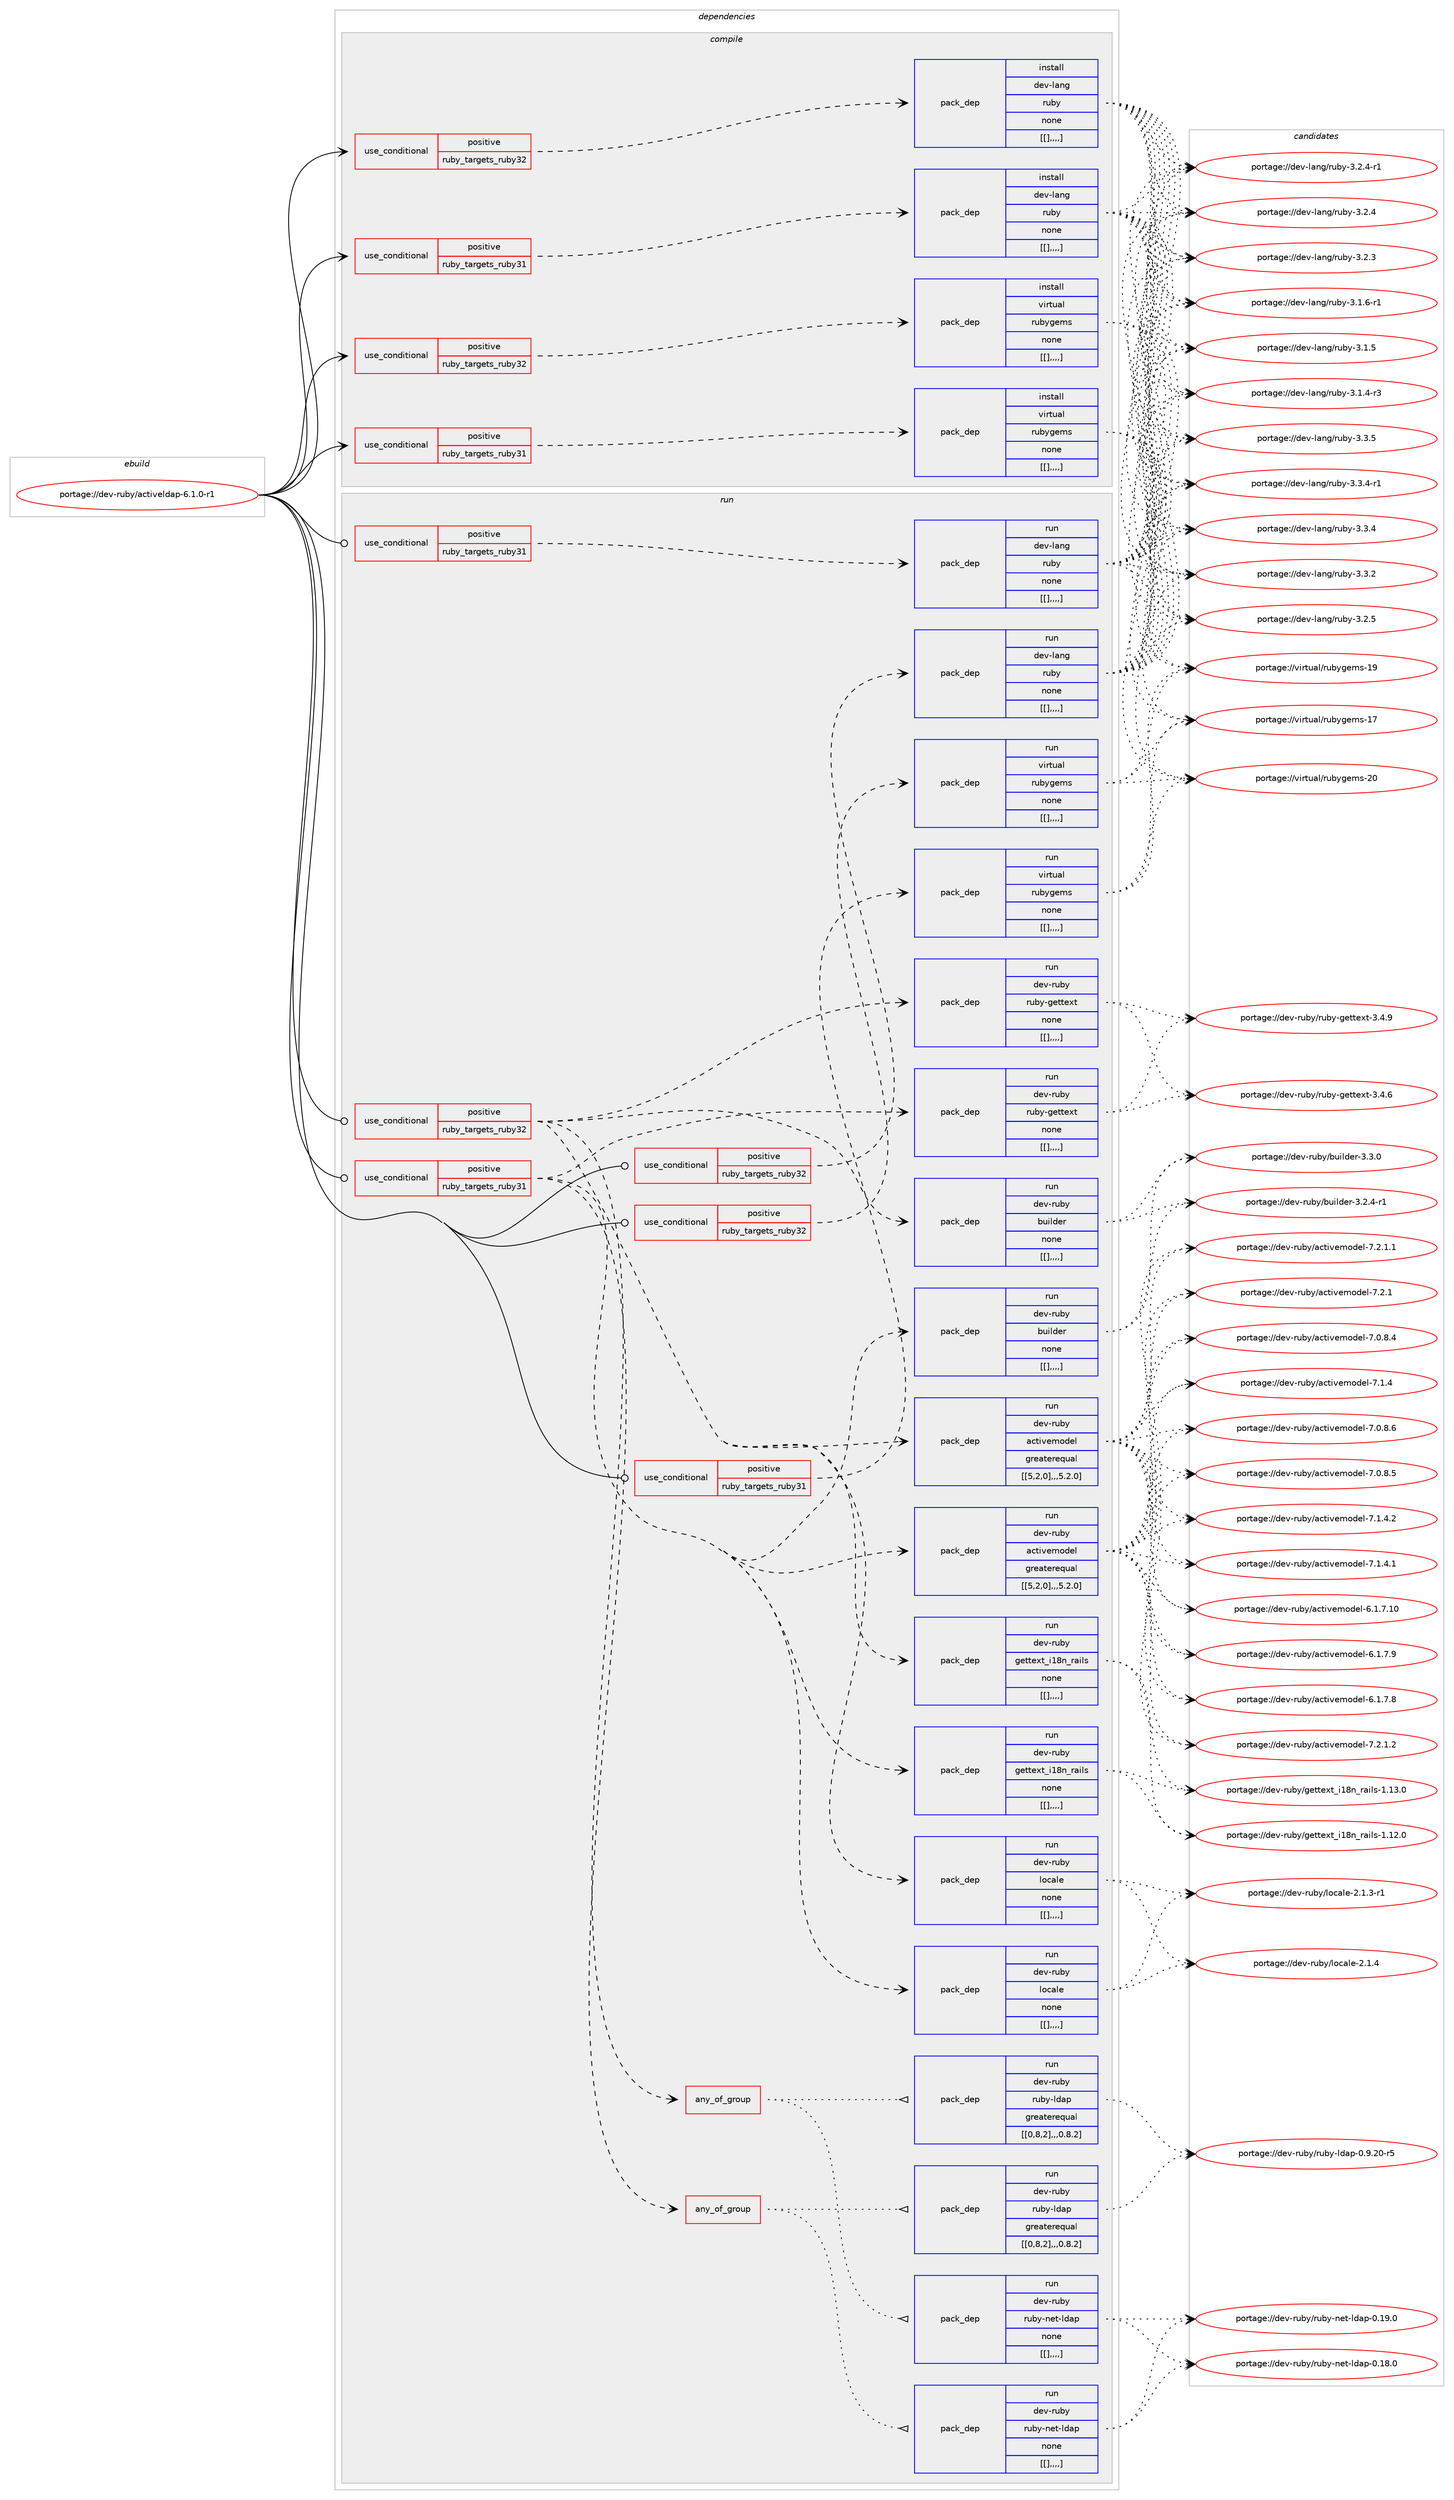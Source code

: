 digraph prolog {

# *************
# Graph options
# *************

newrank=true;
concentrate=true;
compound=true;
graph [rankdir=LR,fontname=Helvetica,fontsize=10,ranksep=1.5];#, ranksep=2.5, nodesep=0.2];
edge  [arrowhead=vee];
node  [fontname=Helvetica,fontsize=10];

# **********
# The ebuild
# **********

subgraph cluster_leftcol {
color=gray;
label=<<i>ebuild</i>>;
id [label="portage://dev-ruby/activeldap-6.1.0-r1", color=red, width=4, href="../dev-ruby/activeldap-6.1.0-r1.svg"];
}

# ****************
# The dependencies
# ****************

subgraph cluster_midcol {
color=gray;
label=<<i>dependencies</i>>;
subgraph cluster_compile {
fillcolor="#eeeeee";
style=filled;
label=<<i>compile</i>>;
subgraph cond47150 {
dependency183791 [label=<<TABLE BORDER="0" CELLBORDER="1" CELLSPACING="0" CELLPADDING="4"><TR><TD ROWSPAN="3" CELLPADDING="10">use_conditional</TD></TR><TR><TD>positive</TD></TR><TR><TD>ruby_targets_ruby31</TD></TR></TABLE>>, shape=none, color=red];
subgraph pack135284 {
dependency183803 [label=<<TABLE BORDER="0" CELLBORDER="1" CELLSPACING="0" CELLPADDING="4" WIDTH="220"><TR><TD ROWSPAN="6" CELLPADDING="30">pack_dep</TD></TR><TR><TD WIDTH="110">install</TD></TR><TR><TD>dev-lang</TD></TR><TR><TD>ruby</TD></TR><TR><TD>none</TD></TR><TR><TD>[[],,,,]</TD></TR></TABLE>>, shape=none, color=blue];
}
dependency183791:e -> dependency183803:w [weight=20,style="dashed",arrowhead="vee"];
}
id:e -> dependency183791:w [weight=20,style="solid",arrowhead="vee"];
subgraph cond47159 {
dependency183809 [label=<<TABLE BORDER="0" CELLBORDER="1" CELLSPACING="0" CELLPADDING="4"><TR><TD ROWSPAN="3" CELLPADDING="10">use_conditional</TD></TR><TR><TD>positive</TD></TR><TR><TD>ruby_targets_ruby31</TD></TR></TABLE>>, shape=none, color=red];
subgraph pack135295 {
dependency183811 [label=<<TABLE BORDER="0" CELLBORDER="1" CELLSPACING="0" CELLPADDING="4" WIDTH="220"><TR><TD ROWSPAN="6" CELLPADDING="30">pack_dep</TD></TR><TR><TD WIDTH="110">install</TD></TR><TR><TD>virtual</TD></TR><TR><TD>rubygems</TD></TR><TR><TD>none</TD></TR><TR><TD>[[],,,,]</TD></TR></TABLE>>, shape=none, color=blue];
}
dependency183809:e -> dependency183811:w [weight=20,style="dashed",arrowhead="vee"];
}
id:e -> dependency183809:w [weight=20,style="solid",arrowhead="vee"];
subgraph cond47161 {
dependency183829 [label=<<TABLE BORDER="0" CELLBORDER="1" CELLSPACING="0" CELLPADDING="4"><TR><TD ROWSPAN="3" CELLPADDING="10">use_conditional</TD></TR><TR><TD>positive</TD></TR><TR><TD>ruby_targets_ruby32</TD></TR></TABLE>>, shape=none, color=red];
subgraph pack135321 {
dependency183904 [label=<<TABLE BORDER="0" CELLBORDER="1" CELLSPACING="0" CELLPADDING="4" WIDTH="220"><TR><TD ROWSPAN="6" CELLPADDING="30">pack_dep</TD></TR><TR><TD WIDTH="110">install</TD></TR><TR><TD>dev-lang</TD></TR><TR><TD>ruby</TD></TR><TR><TD>none</TD></TR><TR><TD>[[],,,,]</TD></TR></TABLE>>, shape=none, color=blue];
}
dependency183829:e -> dependency183904:w [weight=20,style="dashed",arrowhead="vee"];
}
id:e -> dependency183829:w [weight=20,style="solid",arrowhead="vee"];
subgraph cond47189 {
dependency183910 [label=<<TABLE BORDER="0" CELLBORDER="1" CELLSPACING="0" CELLPADDING="4"><TR><TD ROWSPAN="3" CELLPADDING="10">use_conditional</TD></TR><TR><TD>positive</TD></TR><TR><TD>ruby_targets_ruby32</TD></TR></TABLE>>, shape=none, color=red];
subgraph pack135382 {
dependency183967 [label=<<TABLE BORDER="0" CELLBORDER="1" CELLSPACING="0" CELLPADDING="4" WIDTH="220"><TR><TD ROWSPAN="6" CELLPADDING="30">pack_dep</TD></TR><TR><TD WIDTH="110">install</TD></TR><TR><TD>virtual</TD></TR><TR><TD>rubygems</TD></TR><TR><TD>none</TD></TR><TR><TD>[[],,,,]</TD></TR></TABLE>>, shape=none, color=blue];
}
dependency183910:e -> dependency183967:w [weight=20,style="dashed",arrowhead="vee"];
}
id:e -> dependency183910:w [weight=20,style="solid",arrowhead="vee"];
}
subgraph cluster_compileandrun {
fillcolor="#eeeeee";
style=filled;
label=<<i>compile and run</i>>;
}
subgraph cluster_run {
fillcolor="#eeeeee";
style=filled;
label=<<i>run</i>>;
subgraph cond47219 {
dependency184023 [label=<<TABLE BORDER="0" CELLBORDER="1" CELLSPACING="0" CELLPADDING="4"><TR><TD ROWSPAN="3" CELLPADDING="10">use_conditional</TD></TR><TR><TD>positive</TD></TR><TR><TD>ruby_targets_ruby31</TD></TR></TABLE>>, shape=none, color=red];
subgraph pack135471 {
dependency184107 [label=<<TABLE BORDER="0" CELLBORDER="1" CELLSPACING="0" CELLPADDING="4" WIDTH="220"><TR><TD ROWSPAN="6" CELLPADDING="30">pack_dep</TD></TR><TR><TD WIDTH="110">run</TD></TR><TR><TD>dev-lang</TD></TR><TR><TD>ruby</TD></TR><TR><TD>none</TD></TR><TR><TD>[[],,,,]</TD></TR></TABLE>>, shape=none, color=blue];
}
dependency184023:e -> dependency184107:w [weight=20,style="dashed",arrowhead="vee"];
}
id:e -> dependency184023:w [weight=20,style="solid",arrowhead="odot"];
subgraph cond47267 {
dependency184123 [label=<<TABLE BORDER="0" CELLBORDER="1" CELLSPACING="0" CELLPADDING="4"><TR><TD ROWSPAN="3" CELLPADDING="10">use_conditional</TD></TR><TR><TD>positive</TD></TR><TR><TD>ruby_targets_ruby31</TD></TR></TABLE>>, shape=none, color=red];
subgraph pack135533 {
dependency184199 [label=<<TABLE BORDER="0" CELLBORDER="1" CELLSPACING="0" CELLPADDING="4" WIDTH="220"><TR><TD ROWSPAN="6" CELLPADDING="30">pack_dep</TD></TR><TR><TD WIDTH="110">run</TD></TR><TR><TD>dev-ruby</TD></TR><TR><TD>activemodel</TD></TR><TR><TD>greaterequal</TD></TR><TR><TD>[[5,2,0],,,5.2.0]</TD></TR></TABLE>>, shape=none, color=blue];
}
dependency184123:e -> dependency184199:w [weight=20,style="dashed",arrowhead="vee"];
subgraph pack135590 {
dependency184282 [label=<<TABLE BORDER="0" CELLBORDER="1" CELLSPACING="0" CELLPADDING="4" WIDTH="220"><TR><TD ROWSPAN="6" CELLPADDING="30">pack_dep</TD></TR><TR><TD WIDTH="110">run</TD></TR><TR><TD>dev-ruby</TD></TR><TR><TD>builder</TD></TR><TR><TD>none</TD></TR><TR><TD>[[],,,,]</TD></TR></TABLE>>, shape=none, color=blue];
}
dependency184123:e -> dependency184282:w [weight=20,style="dashed",arrowhead="vee"];
subgraph pack135601 {
dependency184297 [label=<<TABLE BORDER="0" CELLBORDER="1" CELLSPACING="0" CELLPADDING="4" WIDTH="220"><TR><TD ROWSPAN="6" CELLPADDING="30">pack_dep</TD></TR><TR><TD WIDTH="110">run</TD></TR><TR><TD>dev-ruby</TD></TR><TR><TD>locale</TD></TR><TR><TD>none</TD></TR><TR><TD>[[],,,,]</TD></TR></TABLE>>, shape=none, color=blue];
}
dependency184123:e -> dependency184297:w [weight=20,style="dashed",arrowhead="vee"];
subgraph pack135627 {
dependency184343 [label=<<TABLE BORDER="0" CELLBORDER="1" CELLSPACING="0" CELLPADDING="4" WIDTH="220"><TR><TD ROWSPAN="6" CELLPADDING="30">pack_dep</TD></TR><TR><TD WIDTH="110">run</TD></TR><TR><TD>dev-ruby</TD></TR><TR><TD>ruby-gettext</TD></TR><TR><TD>none</TD></TR><TR><TD>[[],,,,]</TD></TR></TABLE>>, shape=none, color=blue];
}
dependency184123:e -> dependency184343:w [weight=20,style="dashed",arrowhead="vee"];
subgraph pack135628 {
dependency184345 [label=<<TABLE BORDER="0" CELLBORDER="1" CELLSPACING="0" CELLPADDING="4" WIDTH="220"><TR><TD ROWSPAN="6" CELLPADDING="30">pack_dep</TD></TR><TR><TD WIDTH="110">run</TD></TR><TR><TD>dev-ruby</TD></TR><TR><TD>gettext_i18n_rails</TD></TR><TR><TD>none</TD></TR><TR><TD>[[],,,,]</TD></TR></TABLE>>, shape=none, color=blue];
}
dependency184123:e -> dependency184345:w [weight=20,style="dashed",arrowhead="vee"];
subgraph any1215 {
dependency184374 [label=<<TABLE BORDER="0" CELLBORDER="1" CELLSPACING="0" CELLPADDING="4"><TR><TD CELLPADDING="10">any_of_group</TD></TR></TABLE>>, shape=none, color=red];subgraph pack135648 {
dependency184382 [label=<<TABLE BORDER="0" CELLBORDER="1" CELLSPACING="0" CELLPADDING="4" WIDTH="220"><TR><TD ROWSPAN="6" CELLPADDING="30">pack_dep</TD></TR><TR><TD WIDTH="110">run</TD></TR><TR><TD>dev-ruby</TD></TR><TR><TD>ruby-net-ldap</TD></TR><TR><TD>none</TD></TR><TR><TD>[[],,,,]</TD></TR></TABLE>>, shape=none, color=blue];
}
dependency184374:e -> dependency184382:w [weight=20,style="dotted",arrowhead="oinv"];
subgraph pack135650 {
dependency184401 [label=<<TABLE BORDER="0" CELLBORDER="1" CELLSPACING="0" CELLPADDING="4" WIDTH="220"><TR><TD ROWSPAN="6" CELLPADDING="30">pack_dep</TD></TR><TR><TD WIDTH="110">run</TD></TR><TR><TD>dev-ruby</TD></TR><TR><TD>ruby-ldap</TD></TR><TR><TD>greaterequal</TD></TR><TR><TD>[[0,8,2],,,0.8.2]</TD></TR></TABLE>>, shape=none, color=blue];
}
dependency184374:e -> dependency184401:w [weight=20,style="dotted",arrowhead="oinv"];
}
dependency184123:e -> dependency184374:w [weight=20,style="dashed",arrowhead="vee"];
}
id:e -> dependency184123:w [weight=20,style="solid",arrowhead="odot"];
subgraph cond47384 {
dependency184443 [label=<<TABLE BORDER="0" CELLBORDER="1" CELLSPACING="0" CELLPADDING="4"><TR><TD ROWSPAN="3" CELLPADDING="10">use_conditional</TD></TR><TR><TD>positive</TD></TR><TR><TD>ruby_targets_ruby31</TD></TR></TABLE>>, shape=none, color=red];
subgraph pack135692 {
dependency184456 [label=<<TABLE BORDER="0" CELLBORDER="1" CELLSPACING="0" CELLPADDING="4" WIDTH="220"><TR><TD ROWSPAN="6" CELLPADDING="30">pack_dep</TD></TR><TR><TD WIDTH="110">run</TD></TR><TR><TD>virtual</TD></TR><TR><TD>rubygems</TD></TR><TR><TD>none</TD></TR><TR><TD>[[],,,,]</TD></TR></TABLE>>, shape=none, color=blue];
}
dependency184443:e -> dependency184456:w [weight=20,style="dashed",arrowhead="vee"];
}
id:e -> dependency184443:w [weight=20,style="solid",arrowhead="odot"];
subgraph cond47411 {
dependency184475 [label=<<TABLE BORDER="0" CELLBORDER="1" CELLSPACING="0" CELLPADDING="4"><TR><TD ROWSPAN="3" CELLPADDING="10">use_conditional</TD></TR><TR><TD>positive</TD></TR><TR><TD>ruby_targets_ruby32</TD></TR></TABLE>>, shape=none, color=red];
subgraph pack135702 {
dependency184491 [label=<<TABLE BORDER="0" CELLBORDER="1" CELLSPACING="0" CELLPADDING="4" WIDTH="220"><TR><TD ROWSPAN="6" CELLPADDING="30">pack_dep</TD></TR><TR><TD WIDTH="110">run</TD></TR><TR><TD>dev-lang</TD></TR><TR><TD>ruby</TD></TR><TR><TD>none</TD></TR><TR><TD>[[],,,,]</TD></TR></TABLE>>, shape=none, color=blue];
}
dependency184475:e -> dependency184491:w [weight=20,style="dashed",arrowhead="vee"];
}
id:e -> dependency184475:w [weight=20,style="solid",arrowhead="odot"];
subgraph cond47429 {
dependency184508 [label=<<TABLE BORDER="0" CELLBORDER="1" CELLSPACING="0" CELLPADDING="4"><TR><TD ROWSPAN="3" CELLPADDING="10">use_conditional</TD></TR><TR><TD>positive</TD></TR><TR><TD>ruby_targets_ruby32</TD></TR></TABLE>>, shape=none, color=red];
subgraph pack135730 {
dependency184538 [label=<<TABLE BORDER="0" CELLBORDER="1" CELLSPACING="0" CELLPADDING="4" WIDTH="220"><TR><TD ROWSPAN="6" CELLPADDING="30">pack_dep</TD></TR><TR><TD WIDTH="110">run</TD></TR><TR><TD>dev-ruby</TD></TR><TR><TD>activemodel</TD></TR><TR><TD>greaterequal</TD></TR><TR><TD>[[5,2,0],,,5.2.0]</TD></TR></TABLE>>, shape=none, color=blue];
}
dependency184508:e -> dependency184538:w [weight=20,style="dashed",arrowhead="vee"];
subgraph pack135758 {
dependency184580 [label=<<TABLE BORDER="0" CELLBORDER="1" CELLSPACING="0" CELLPADDING="4" WIDTH="220"><TR><TD ROWSPAN="6" CELLPADDING="30">pack_dep</TD></TR><TR><TD WIDTH="110">run</TD></TR><TR><TD>dev-ruby</TD></TR><TR><TD>builder</TD></TR><TR><TD>none</TD></TR><TR><TD>[[],,,,]</TD></TR></TABLE>>, shape=none, color=blue];
}
dependency184508:e -> dependency184580:w [weight=20,style="dashed",arrowhead="vee"];
subgraph pack135759 {
dependency184599 [label=<<TABLE BORDER="0" CELLBORDER="1" CELLSPACING="0" CELLPADDING="4" WIDTH="220"><TR><TD ROWSPAN="6" CELLPADDING="30">pack_dep</TD></TR><TR><TD WIDTH="110">run</TD></TR><TR><TD>dev-ruby</TD></TR><TR><TD>locale</TD></TR><TR><TD>none</TD></TR><TR><TD>[[],,,,]</TD></TR></TABLE>>, shape=none, color=blue];
}
dependency184508:e -> dependency184599:w [weight=20,style="dashed",arrowhead="vee"];
subgraph pack135772 {
dependency184611 [label=<<TABLE BORDER="0" CELLBORDER="1" CELLSPACING="0" CELLPADDING="4" WIDTH="220"><TR><TD ROWSPAN="6" CELLPADDING="30">pack_dep</TD></TR><TR><TD WIDTH="110">run</TD></TR><TR><TD>dev-ruby</TD></TR><TR><TD>ruby-gettext</TD></TR><TR><TD>none</TD></TR><TR><TD>[[],,,,]</TD></TR></TABLE>>, shape=none, color=blue];
}
dependency184508:e -> dependency184611:w [weight=20,style="dashed",arrowhead="vee"];
subgraph pack135780 {
dependency184623 [label=<<TABLE BORDER="0" CELLBORDER="1" CELLSPACING="0" CELLPADDING="4" WIDTH="220"><TR><TD ROWSPAN="6" CELLPADDING="30">pack_dep</TD></TR><TR><TD WIDTH="110">run</TD></TR><TR><TD>dev-ruby</TD></TR><TR><TD>gettext_i18n_rails</TD></TR><TR><TD>none</TD></TR><TR><TD>[[],,,,]</TD></TR></TABLE>>, shape=none, color=blue];
}
dependency184508:e -> dependency184623:w [weight=20,style="dashed",arrowhead="vee"];
subgraph any1217 {
dependency184630 [label=<<TABLE BORDER="0" CELLBORDER="1" CELLSPACING="0" CELLPADDING="4"><TR><TD CELLPADDING="10">any_of_group</TD></TR></TABLE>>, shape=none, color=red];subgraph pack135792 {
dependency184675 [label=<<TABLE BORDER="0" CELLBORDER="1" CELLSPACING="0" CELLPADDING="4" WIDTH="220"><TR><TD ROWSPAN="6" CELLPADDING="30">pack_dep</TD></TR><TR><TD WIDTH="110">run</TD></TR><TR><TD>dev-ruby</TD></TR><TR><TD>ruby-net-ldap</TD></TR><TR><TD>none</TD></TR><TR><TD>[[],,,,]</TD></TR></TABLE>>, shape=none, color=blue];
}
dependency184630:e -> dependency184675:w [weight=20,style="dotted",arrowhead="oinv"];
subgraph pack135821 {
dependency184761 [label=<<TABLE BORDER="0" CELLBORDER="1" CELLSPACING="0" CELLPADDING="4" WIDTH="220"><TR><TD ROWSPAN="6" CELLPADDING="30">pack_dep</TD></TR><TR><TD WIDTH="110">run</TD></TR><TR><TD>dev-ruby</TD></TR><TR><TD>ruby-ldap</TD></TR><TR><TD>greaterequal</TD></TR><TR><TD>[[0,8,2],,,0.8.2]</TD></TR></TABLE>>, shape=none, color=blue];
}
dependency184630:e -> dependency184761:w [weight=20,style="dotted",arrowhead="oinv"];
}
dependency184508:e -> dependency184630:w [weight=20,style="dashed",arrowhead="vee"];
}
id:e -> dependency184508:w [weight=20,style="solid",arrowhead="odot"];
subgraph cond47570 {
dependency184820 [label=<<TABLE BORDER="0" CELLBORDER="1" CELLSPACING="0" CELLPADDING="4"><TR><TD ROWSPAN="3" CELLPADDING="10">use_conditional</TD></TR><TR><TD>positive</TD></TR><TR><TD>ruby_targets_ruby32</TD></TR></TABLE>>, shape=none, color=red];
subgraph pack135910 {
dependency184879 [label=<<TABLE BORDER="0" CELLBORDER="1" CELLSPACING="0" CELLPADDING="4" WIDTH="220"><TR><TD ROWSPAN="6" CELLPADDING="30">pack_dep</TD></TR><TR><TD WIDTH="110">run</TD></TR><TR><TD>virtual</TD></TR><TR><TD>rubygems</TD></TR><TR><TD>none</TD></TR><TR><TD>[[],,,,]</TD></TR></TABLE>>, shape=none, color=blue];
}
dependency184820:e -> dependency184879:w [weight=20,style="dashed",arrowhead="vee"];
}
id:e -> dependency184820:w [weight=20,style="solid",arrowhead="odot"];
}
}

# **************
# The candidates
# **************

subgraph cluster_choices {
rank=same;
color=gray;
label=<<i>candidates</i>>;

subgraph choice135312 {
color=black;
nodesep=1;
choice10010111845108971101034711411798121455146514653 [label="portage://dev-lang/ruby-3.3.5", color=red, width=4,href="../dev-lang/ruby-3.3.5.svg"];
choice100101118451089711010347114117981214551465146524511449 [label="portage://dev-lang/ruby-3.3.4-r1", color=red, width=4,href="../dev-lang/ruby-3.3.4-r1.svg"];
choice10010111845108971101034711411798121455146514652 [label="portage://dev-lang/ruby-3.3.4", color=red, width=4,href="../dev-lang/ruby-3.3.4.svg"];
choice10010111845108971101034711411798121455146514650 [label="portage://dev-lang/ruby-3.3.2", color=red, width=4,href="../dev-lang/ruby-3.3.2.svg"];
choice10010111845108971101034711411798121455146504653 [label="portage://dev-lang/ruby-3.2.5", color=red, width=4,href="../dev-lang/ruby-3.2.5.svg"];
choice100101118451089711010347114117981214551465046524511449 [label="portage://dev-lang/ruby-3.2.4-r1", color=red, width=4,href="../dev-lang/ruby-3.2.4-r1.svg"];
choice10010111845108971101034711411798121455146504652 [label="portage://dev-lang/ruby-3.2.4", color=red, width=4,href="../dev-lang/ruby-3.2.4.svg"];
choice10010111845108971101034711411798121455146504651 [label="portage://dev-lang/ruby-3.2.3", color=red, width=4,href="../dev-lang/ruby-3.2.3.svg"];
choice100101118451089711010347114117981214551464946544511449 [label="portage://dev-lang/ruby-3.1.6-r1", color=red, width=4,href="../dev-lang/ruby-3.1.6-r1.svg"];
choice10010111845108971101034711411798121455146494653 [label="portage://dev-lang/ruby-3.1.5", color=red, width=4,href="../dev-lang/ruby-3.1.5.svg"];
choice100101118451089711010347114117981214551464946524511451 [label="portage://dev-lang/ruby-3.1.4-r3", color=red, width=4,href="../dev-lang/ruby-3.1.4-r3.svg"];
dependency183803:e -> choice10010111845108971101034711411798121455146514653:w [style=dotted,weight="100"];
dependency183803:e -> choice100101118451089711010347114117981214551465146524511449:w [style=dotted,weight="100"];
dependency183803:e -> choice10010111845108971101034711411798121455146514652:w [style=dotted,weight="100"];
dependency183803:e -> choice10010111845108971101034711411798121455146514650:w [style=dotted,weight="100"];
dependency183803:e -> choice10010111845108971101034711411798121455146504653:w [style=dotted,weight="100"];
dependency183803:e -> choice100101118451089711010347114117981214551465046524511449:w [style=dotted,weight="100"];
dependency183803:e -> choice10010111845108971101034711411798121455146504652:w [style=dotted,weight="100"];
dependency183803:e -> choice10010111845108971101034711411798121455146504651:w [style=dotted,weight="100"];
dependency183803:e -> choice100101118451089711010347114117981214551464946544511449:w [style=dotted,weight="100"];
dependency183803:e -> choice10010111845108971101034711411798121455146494653:w [style=dotted,weight="100"];
dependency183803:e -> choice100101118451089711010347114117981214551464946524511451:w [style=dotted,weight="100"];
}
subgraph choice135323 {
color=black;
nodesep=1;
choice118105114116117971084711411798121103101109115455048 [label="portage://virtual/rubygems-20", color=red, width=4,href="../virtual/rubygems-20.svg"];
choice118105114116117971084711411798121103101109115454957 [label="portage://virtual/rubygems-19", color=red, width=4,href="../virtual/rubygems-19.svg"];
choice118105114116117971084711411798121103101109115454955 [label="portage://virtual/rubygems-17", color=red, width=4,href="../virtual/rubygems-17.svg"];
dependency183811:e -> choice118105114116117971084711411798121103101109115455048:w [style=dotted,weight="100"];
dependency183811:e -> choice118105114116117971084711411798121103101109115454957:w [style=dotted,weight="100"];
dependency183811:e -> choice118105114116117971084711411798121103101109115454955:w [style=dotted,weight="100"];
}
subgraph choice135329 {
color=black;
nodesep=1;
choice10010111845108971101034711411798121455146514653 [label="portage://dev-lang/ruby-3.3.5", color=red, width=4,href="../dev-lang/ruby-3.3.5.svg"];
choice100101118451089711010347114117981214551465146524511449 [label="portage://dev-lang/ruby-3.3.4-r1", color=red, width=4,href="../dev-lang/ruby-3.3.4-r1.svg"];
choice10010111845108971101034711411798121455146514652 [label="portage://dev-lang/ruby-3.3.4", color=red, width=4,href="../dev-lang/ruby-3.3.4.svg"];
choice10010111845108971101034711411798121455146514650 [label="portage://dev-lang/ruby-3.3.2", color=red, width=4,href="../dev-lang/ruby-3.3.2.svg"];
choice10010111845108971101034711411798121455146504653 [label="portage://dev-lang/ruby-3.2.5", color=red, width=4,href="../dev-lang/ruby-3.2.5.svg"];
choice100101118451089711010347114117981214551465046524511449 [label="portage://dev-lang/ruby-3.2.4-r1", color=red, width=4,href="../dev-lang/ruby-3.2.4-r1.svg"];
choice10010111845108971101034711411798121455146504652 [label="portage://dev-lang/ruby-3.2.4", color=red, width=4,href="../dev-lang/ruby-3.2.4.svg"];
choice10010111845108971101034711411798121455146504651 [label="portage://dev-lang/ruby-3.2.3", color=red, width=4,href="../dev-lang/ruby-3.2.3.svg"];
choice100101118451089711010347114117981214551464946544511449 [label="portage://dev-lang/ruby-3.1.6-r1", color=red, width=4,href="../dev-lang/ruby-3.1.6-r1.svg"];
choice10010111845108971101034711411798121455146494653 [label="portage://dev-lang/ruby-3.1.5", color=red, width=4,href="../dev-lang/ruby-3.1.5.svg"];
choice100101118451089711010347114117981214551464946524511451 [label="portage://dev-lang/ruby-3.1.4-r3", color=red, width=4,href="../dev-lang/ruby-3.1.4-r3.svg"];
dependency183904:e -> choice10010111845108971101034711411798121455146514653:w [style=dotted,weight="100"];
dependency183904:e -> choice100101118451089711010347114117981214551465146524511449:w [style=dotted,weight="100"];
dependency183904:e -> choice10010111845108971101034711411798121455146514652:w [style=dotted,weight="100"];
dependency183904:e -> choice10010111845108971101034711411798121455146514650:w [style=dotted,weight="100"];
dependency183904:e -> choice10010111845108971101034711411798121455146504653:w [style=dotted,weight="100"];
dependency183904:e -> choice100101118451089711010347114117981214551465046524511449:w [style=dotted,weight="100"];
dependency183904:e -> choice10010111845108971101034711411798121455146504652:w [style=dotted,weight="100"];
dependency183904:e -> choice10010111845108971101034711411798121455146504651:w [style=dotted,weight="100"];
dependency183904:e -> choice100101118451089711010347114117981214551464946544511449:w [style=dotted,weight="100"];
dependency183904:e -> choice10010111845108971101034711411798121455146494653:w [style=dotted,weight="100"];
dependency183904:e -> choice100101118451089711010347114117981214551464946524511451:w [style=dotted,weight="100"];
}
subgraph choice135371 {
color=black;
nodesep=1;
choice118105114116117971084711411798121103101109115455048 [label="portage://virtual/rubygems-20", color=red, width=4,href="../virtual/rubygems-20.svg"];
choice118105114116117971084711411798121103101109115454957 [label="portage://virtual/rubygems-19", color=red, width=4,href="../virtual/rubygems-19.svg"];
choice118105114116117971084711411798121103101109115454955 [label="portage://virtual/rubygems-17", color=red, width=4,href="../virtual/rubygems-17.svg"];
dependency183967:e -> choice118105114116117971084711411798121103101109115455048:w [style=dotted,weight="100"];
dependency183967:e -> choice118105114116117971084711411798121103101109115454957:w [style=dotted,weight="100"];
dependency183967:e -> choice118105114116117971084711411798121103101109115454955:w [style=dotted,weight="100"];
}
subgraph choice135386 {
color=black;
nodesep=1;
choice10010111845108971101034711411798121455146514653 [label="portage://dev-lang/ruby-3.3.5", color=red, width=4,href="../dev-lang/ruby-3.3.5.svg"];
choice100101118451089711010347114117981214551465146524511449 [label="portage://dev-lang/ruby-3.3.4-r1", color=red, width=4,href="../dev-lang/ruby-3.3.4-r1.svg"];
choice10010111845108971101034711411798121455146514652 [label="portage://dev-lang/ruby-3.3.4", color=red, width=4,href="../dev-lang/ruby-3.3.4.svg"];
choice10010111845108971101034711411798121455146514650 [label="portage://dev-lang/ruby-3.3.2", color=red, width=4,href="../dev-lang/ruby-3.3.2.svg"];
choice10010111845108971101034711411798121455146504653 [label="portage://dev-lang/ruby-3.2.5", color=red, width=4,href="../dev-lang/ruby-3.2.5.svg"];
choice100101118451089711010347114117981214551465046524511449 [label="portage://dev-lang/ruby-3.2.4-r1", color=red, width=4,href="../dev-lang/ruby-3.2.4-r1.svg"];
choice10010111845108971101034711411798121455146504652 [label="portage://dev-lang/ruby-3.2.4", color=red, width=4,href="../dev-lang/ruby-3.2.4.svg"];
choice10010111845108971101034711411798121455146504651 [label="portage://dev-lang/ruby-3.2.3", color=red, width=4,href="../dev-lang/ruby-3.2.3.svg"];
choice100101118451089711010347114117981214551464946544511449 [label="portage://dev-lang/ruby-3.1.6-r1", color=red, width=4,href="../dev-lang/ruby-3.1.6-r1.svg"];
choice10010111845108971101034711411798121455146494653 [label="portage://dev-lang/ruby-3.1.5", color=red, width=4,href="../dev-lang/ruby-3.1.5.svg"];
choice100101118451089711010347114117981214551464946524511451 [label="portage://dev-lang/ruby-3.1.4-r3", color=red, width=4,href="../dev-lang/ruby-3.1.4-r3.svg"];
dependency184107:e -> choice10010111845108971101034711411798121455146514653:w [style=dotted,weight="100"];
dependency184107:e -> choice100101118451089711010347114117981214551465146524511449:w [style=dotted,weight="100"];
dependency184107:e -> choice10010111845108971101034711411798121455146514652:w [style=dotted,weight="100"];
dependency184107:e -> choice10010111845108971101034711411798121455146514650:w [style=dotted,weight="100"];
dependency184107:e -> choice10010111845108971101034711411798121455146504653:w [style=dotted,weight="100"];
dependency184107:e -> choice100101118451089711010347114117981214551465046524511449:w [style=dotted,weight="100"];
dependency184107:e -> choice10010111845108971101034711411798121455146504652:w [style=dotted,weight="100"];
dependency184107:e -> choice10010111845108971101034711411798121455146504651:w [style=dotted,weight="100"];
dependency184107:e -> choice100101118451089711010347114117981214551464946544511449:w [style=dotted,weight="100"];
dependency184107:e -> choice10010111845108971101034711411798121455146494653:w [style=dotted,weight="100"];
dependency184107:e -> choice100101118451089711010347114117981214551464946524511451:w [style=dotted,weight="100"];
}
subgraph choice135393 {
color=black;
nodesep=1;
choice10010111845114117981214797991161051181011091111001011084555465046494650 [label="portage://dev-ruby/activemodel-7.2.1.2", color=red, width=4,href="../dev-ruby/activemodel-7.2.1.2.svg"];
choice10010111845114117981214797991161051181011091111001011084555465046494649 [label="portage://dev-ruby/activemodel-7.2.1.1", color=red, width=4,href="../dev-ruby/activemodel-7.2.1.1.svg"];
choice1001011184511411798121479799116105118101109111100101108455546504649 [label="portage://dev-ruby/activemodel-7.2.1", color=red, width=4,href="../dev-ruby/activemodel-7.2.1.svg"];
choice10010111845114117981214797991161051181011091111001011084555464946524650 [label="portage://dev-ruby/activemodel-7.1.4.2", color=red, width=4,href="../dev-ruby/activemodel-7.1.4.2.svg"];
choice10010111845114117981214797991161051181011091111001011084555464946524649 [label="portage://dev-ruby/activemodel-7.1.4.1", color=red, width=4,href="../dev-ruby/activemodel-7.1.4.1.svg"];
choice1001011184511411798121479799116105118101109111100101108455546494652 [label="portage://dev-ruby/activemodel-7.1.4", color=red, width=4,href="../dev-ruby/activemodel-7.1.4.svg"];
choice10010111845114117981214797991161051181011091111001011084555464846564654 [label="portage://dev-ruby/activemodel-7.0.8.6", color=red, width=4,href="../dev-ruby/activemodel-7.0.8.6.svg"];
choice10010111845114117981214797991161051181011091111001011084555464846564653 [label="portage://dev-ruby/activemodel-7.0.8.5", color=red, width=4,href="../dev-ruby/activemodel-7.0.8.5.svg"];
choice10010111845114117981214797991161051181011091111001011084555464846564652 [label="portage://dev-ruby/activemodel-7.0.8.4", color=red, width=4,href="../dev-ruby/activemodel-7.0.8.4.svg"];
choice1001011184511411798121479799116105118101109111100101108455446494655464948 [label="portage://dev-ruby/activemodel-6.1.7.10", color=red, width=4,href="../dev-ruby/activemodel-6.1.7.10.svg"];
choice10010111845114117981214797991161051181011091111001011084554464946554657 [label="portage://dev-ruby/activemodel-6.1.7.9", color=red, width=4,href="../dev-ruby/activemodel-6.1.7.9.svg"];
choice10010111845114117981214797991161051181011091111001011084554464946554656 [label="portage://dev-ruby/activemodel-6.1.7.8", color=red, width=4,href="../dev-ruby/activemodel-6.1.7.8.svg"];
dependency184199:e -> choice10010111845114117981214797991161051181011091111001011084555465046494650:w [style=dotted,weight="100"];
dependency184199:e -> choice10010111845114117981214797991161051181011091111001011084555465046494649:w [style=dotted,weight="100"];
dependency184199:e -> choice1001011184511411798121479799116105118101109111100101108455546504649:w [style=dotted,weight="100"];
dependency184199:e -> choice10010111845114117981214797991161051181011091111001011084555464946524650:w [style=dotted,weight="100"];
dependency184199:e -> choice10010111845114117981214797991161051181011091111001011084555464946524649:w [style=dotted,weight="100"];
dependency184199:e -> choice1001011184511411798121479799116105118101109111100101108455546494652:w [style=dotted,weight="100"];
dependency184199:e -> choice10010111845114117981214797991161051181011091111001011084555464846564654:w [style=dotted,weight="100"];
dependency184199:e -> choice10010111845114117981214797991161051181011091111001011084555464846564653:w [style=dotted,weight="100"];
dependency184199:e -> choice10010111845114117981214797991161051181011091111001011084555464846564652:w [style=dotted,weight="100"];
dependency184199:e -> choice1001011184511411798121479799116105118101109111100101108455446494655464948:w [style=dotted,weight="100"];
dependency184199:e -> choice10010111845114117981214797991161051181011091111001011084554464946554657:w [style=dotted,weight="100"];
dependency184199:e -> choice10010111845114117981214797991161051181011091111001011084554464946554656:w [style=dotted,weight="100"];
}
subgraph choice135408 {
color=black;
nodesep=1;
choice10010111845114117981214798117105108100101114455146514648 [label="portage://dev-ruby/builder-3.3.0", color=red, width=4,href="../dev-ruby/builder-3.3.0.svg"];
choice100101118451141179812147981171051081001011144551465046524511449 [label="portage://dev-ruby/builder-3.2.4-r1", color=red, width=4,href="../dev-ruby/builder-3.2.4-r1.svg"];
dependency184282:e -> choice10010111845114117981214798117105108100101114455146514648:w [style=dotted,weight="100"];
dependency184282:e -> choice100101118451141179812147981171051081001011144551465046524511449:w [style=dotted,weight="100"];
}
subgraph choice135451 {
color=black;
nodesep=1;
choice1001011184511411798121471081119997108101455046494652 [label="portage://dev-ruby/locale-2.1.4", color=red, width=4,href="../dev-ruby/locale-2.1.4.svg"];
choice10010111845114117981214710811199971081014550464946514511449 [label="portage://dev-ruby/locale-2.1.3-r1", color=red, width=4,href="../dev-ruby/locale-2.1.3-r1.svg"];
dependency184297:e -> choice1001011184511411798121471081119997108101455046494652:w [style=dotted,weight="100"];
dependency184297:e -> choice10010111845114117981214710811199971081014550464946514511449:w [style=dotted,weight="100"];
}
subgraph choice135464 {
color=black;
nodesep=1;
choice1001011184511411798121471141179812145103101116116101120116455146524657 [label="portage://dev-ruby/ruby-gettext-3.4.9", color=red, width=4,href="../dev-ruby/ruby-gettext-3.4.9.svg"];
choice1001011184511411798121471141179812145103101116116101120116455146524654 [label="portage://dev-ruby/ruby-gettext-3.4.6", color=red, width=4,href="../dev-ruby/ruby-gettext-3.4.6.svg"];
dependency184343:e -> choice1001011184511411798121471141179812145103101116116101120116455146524657:w [style=dotted,weight="100"];
dependency184343:e -> choice1001011184511411798121471141179812145103101116116101120116455146524654:w [style=dotted,weight="100"];
}
subgraph choice135469 {
color=black;
nodesep=1;
choice100101118451141179812147103101116116101120116951054956110951149710510811545494649514648 [label="portage://dev-ruby/gettext_i18n_rails-1.13.0", color=red, width=4,href="../dev-ruby/gettext_i18n_rails-1.13.0.svg"];
choice100101118451141179812147103101116116101120116951054956110951149710510811545494649504648 [label="portage://dev-ruby/gettext_i18n_rails-1.12.0", color=red, width=4,href="../dev-ruby/gettext_i18n_rails-1.12.0.svg"];
dependency184345:e -> choice100101118451141179812147103101116116101120116951054956110951149710510811545494649514648:w [style=dotted,weight="100"];
dependency184345:e -> choice100101118451141179812147103101116116101120116951054956110951149710510811545494649504648:w [style=dotted,weight="100"];
}
subgraph choice135493 {
color=black;
nodesep=1;
choice1001011184511411798121471141179812145110101116451081009711245484649574648 [label="portage://dev-ruby/ruby-net-ldap-0.19.0", color=red, width=4,href="../dev-ruby/ruby-net-ldap-0.19.0.svg"];
choice1001011184511411798121471141179812145110101116451081009711245484649564648 [label="portage://dev-ruby/ruby-net-ldap-0.18.0", color=red, width=4,href="../dev-ruby/ruby-net-ldap-0.18.0.svg"];
dependency184382:e -> choice1001011184511411798121471141179812145110101116451081009711245484649574648:w [style=dotted,weight="100"];
dependency184382:e -> choice1001011184511411798121471141179812145110101116451081009711245484649564648:w [style=dotted,weight="100"];
}
subgraph choice135508 {
color=black;
nodesep=1;
choice100101118451141179812147114117981214510810097112454846574650484511453 [label="portage://dev-ruby/ruby-ldap-0.9.20-r5", color=red, width=4,href="../dev-ruby/ruby-ldap-0.9.20-r5.svg"];
dependency184401:e -> choice100101118451141179812147114117981214510810097112454846574650484511453:w [style=dotted,weight="100"];
}
subgraph choice135511 {
color=black;
nodesep=1;
choice118105114116117971084711411798121103101109115455048 [label="portage://virtual/rubygems-20", color=red, width=4,href="../virtual/rubygems-20.svg"];
choice118105114116117971084711411798121103101109115454957 [label="portage://virtual/rubygems-19", color=red, width=4,href="../virtual/rubygems-19.svg"];
choice118105114116117971084711411798121103101109115454955 [label="portage://virtual/rubygems-17", color=red, width=4,href="../virtual/rubygems-17.svg"];
dependency184456:e -> choice118105114116117971084711411798121103101109115455048:w [style=dotted,weight="100"];
dependency184456:e -> choice118105114116117971084711411798121103101109115454957:w [style=dotted,weight="100"];
dependency184456:e -> choice118105114116117971084711411798121103101109115454955:w [style=dotted,weight="100"];
}
subgraph choice135520 {
color=black;
nodesep=1;
choice10010111845108971101034711411798121455146514653 [label="portage://dev-lang/ruby-3.3.5", color=red, width=4,href="../dev-lang/ruby-3.3.5.svg"];
choice100101118451089711010347114117981214551465146524511449 [label="portage://dev-lang/ruby-3.3.4-r1", color=red, width=4,href="../dev-lang/ruby-3.3.4-r1.svg"];
choice10010111845108971101034711411798121455146514652 [label="portage://dev-lang/ruby-3.3.4", color=red, width=4,href="../dev-lang/ruby-3.3.4.svg"];
choice10010111845108971101034711411798121455146514650 [label="portage://dev-lang/ruby-3.3.2", color=red, width=4,href="../dev-lang/ruby-3.3.2.svg"];
choice10010111845108971101034711411798121455146504653 [label="portage://dev-lang/ruby-3.2.5", color=red, width=4,href="../dev-lang/ruby-3.2.5.svg"];
choice100101118451089711010347114117981214551465046524511449 [label="portage://dev-lang/ruby-3.2.4-r1", color=red, width=4,href="../dev-lang/ruby-3.2.4-r1.svg"];
choice10010111845108971101034711411798121455146504652 [label="portage://dev-lang/ruby-3.2.4", color=red, width=4,href="../dev-lang/ruby-3.2.4.svg"];
choice10010111845108971101034711411798121455146504651 [label="portage://dev-lang/ruby-3.2.3", color=red, width=4,href="../dev-lang/ruby-3.2.3.svg"];
choice100101118451089711010347114117981214551464946544511449 [label="portage://dev-lang/ruby-3.1.6-r1", color=red, width=4,href="../dev-lang/ruby-3.1.6-r1.svg"];
choice10010111845108971101034711411798121455146494653 [label="portage://dev-lang/ruby-3.1.5", color=red, width=4,href="../dev-lang/ruby-3.1.5.svg"];
choice100101118451089711010347114117981214551464946524511451 [label="portage://dev-lang/ruby-3.1.4-r3", color=red, width=4,href="../dev-lang/ruby-3.1.4-r3.svg"];
dependency184491:e -> choice10010111845108971101034711411798121455146514653:w [style=dotted,weight="100"];
dependency184491:e -> choice100101118451089711010347114117981214551465146524511449:w [style=dotted,weight="100"];
dependency184491:e -> choice10010111845108971101034711411798121455146514652:w [style=dotted,weight="100"];
dependency184491:e -> choice10010111845108971101034711411798121455146514650:w [style=dotted,weight="100"];
dependency184491:e -> choice10010111845108971101034711411798121455146504653:w [style=dotted,weight="100"];
dependency184491:e -> choice100101118451089711010347114117981214551465046524511449:w [style=dotted,weight="100"];
dependency184491:e -> choice10010111845108971101034711411798121455146504652:w [style=dotted,weight="100"];
dependency184491:e -> choice10010111845108971101034711411798121455146504651:w [style=dotted,weight="100"];
dependency184491:e -> choice100101118451089711010347114117981214551464946544511449:w [style=dotted,weight="100"];
dependency184491:e -> choice10010111845108971101034711411798121455146494653:w [style=dotted,weight="100"];
dependency184491:e -> choice100101118451089711010347114117981214551464946524511451:w [style=dotted,weight="100"];
}
subgraph choice135541 {
color=black;
nodesep=1;
choice10010111845114117981214797991161051181011091111001011084555465046494650 [label="portage://dev-ruby/activemodel-7.2.1.2", color=red, width=4,href="../dev-ruby/activemodel-7.2.1.2.svg"];
choice10010111845114117981214797991161051181011091111001011084555465046494649 [label="portage://dev-ruby/activemodel-7.2.1.1", color=red, width=4,href="../dev-ruby/activemodel-7.2.1.1.svg"];
choice1001011184511411798121479799116105118101109111100101108455546504649 [label="portage://dev-ruby/activemodel-7.2.1", color=red, width=4,href="../dev-ruby/activemodel-7.2.1.svg"];
choice10010111845114117981214797991161051181011091111001011084555464946524650 [label="portage://dev-ruby/activemodel-7.1.4.2", color=red, width=4,href="../dev-ruby/activemodel-7.1.4.2.svg"];
choice10010111845114117981214797991161051181011091111001011084555464946524649 [label="portage://dev-ruby/activemodel-7.1.4.1", color=red, width=4,href="../dev-ruby/activemodel-7.1.4.1.svg"];
choice1001011184511411798121479799116105118101109111100101108455546494652 [label="portage://dev-ruby/activemodel-7.1.4", color=red, width=4,href="../dev-ruby/activemodel-7.1.4.svg"];
choice10010111845114117981214797991161051181011091111001011084555464846564654 [label="portage://dev-ruby/activemodel-7.0.8.6", color=red, width=4,href="../dev-ruby/activemodel-7.0.8.6.svg"];
choice10010111845114117981214797991161051181011091111001011084555464846564653 [label="portage://dev-ruby/activemodel-7.0.8.5", color=red, width=4,href="../dev-ruby/activemodel-7.0.8.5.svg"];
choice10010111845114117981214797991161051181011091111001011084555464846564652 [label="portage://dev-ruby/activemodel-7.0.8.4", color=red, width=4,href="../dev-ruby/activemodel-7.0.8.4.svg"];
choice1001011184511411798121479799116105118101109111100101108455446494655464948 [label="portage://dev-ruby/activemodel-6.1.7.10", color=red, width=4,href="../dev-ruby/activemodel-6.1.7.10.svg"];
choice10010111845114117981214797991161051181011091111001011084554464946554657 [label="portage://dev-ruby/activemodel-6.1.7.9", color=red, width=4,href="../dev-ruby/activemodel-6.1.7.9.svg"];
choice10010111845114117981214797991161051181011091111001011084554464946554656 [label="portage://dev-ruby/activemodel-6.1.7.8", color=red, width=4,href="../dev-ruby/activemodel-6.1.7.8.svg"];
dependency184538:e -> choice10010111845114117981214797991161051181011091111001011084555465046494650:w [style=dotted,weight="100"];
dependency184538:e -> choice10010111845114117981214797991161051181011091111001011084555465046494649:w [style=dotted,weight="100"];
dependency184538:e -> choice1001011184511411798121479799116105118101109111100101108455546504649:w [style=dotted,weight="100"];
dependency184538:e -> choice10010111845114117981214797991161051181011091111001011084555464946524650:w [style=dotted,weight="100"];
dependency184538:e -> choice10010111845114117981214797991161051181011091111001011084555464946524649:w [style=dotted,weight="100"];
dependency184538:e -> choice1001011184511411798121479799116105118101109111100101108455546494652:w [style=dotted,weight="100"];
dependency184538:e -> choice10010111845114117981214797991161051181011091111001011084555464846564654:w [style=dotted,weight="100"];
dependency184538:e -> choice10010111845114117981214797991161051181011091111001011084555464846564653:w [style=dotted,weight="100"];
dependency184538:e -> choice10010111845114117981214797991161051181011091111001011084555464846564652:w [style=dotted,weight="100"];
dependency184538:e -> choice1001011184511411798121479799116105118101109111100101108455446494655464948:w [style=dotted,weight="100"];
dependency184538:e -> choice10010111845114117981214797991161051181011091111001011084554464946554657:w [style=dotted,weight="100"];
dependency184538:e -> choice10010111845114117981214797991161051181011091111001011084554464946554656:w [style=dotted,weight="100"];
}
subgraph choice135548 {
color=black;
nodesep=1;
choice10010111845114117981214798117105108100101114455146514648 [label="portage://dev-ruby/builder-3.3.0", color=red, width=4,href="../dev-ruby/builder-3.3.0.svg"];
choice100101118451141179812147981171051081001011144551465046524511449 [label="portage://dev-ruby/builder-3.2.4-r1", color=red, width=4,href="../dev-ruby/builder-3.2.4-r1.svg"];
dependency184580:e -> choice10010111845114117981214798117105108100101114455146514648:w [style=dotted,weight="100"];
dependency184580:e -> choice100101118451141179812147981171051081001011144551465046524511449:w [style=dotted,weight="100"];
}
subgraph choice135555 {
color=black;
nodesep=1;
choice1001011184511411798121471081119997108101455046494652 [label="portage://dev-ruby/locale-2.1.4", color=red, width=4,href="../dev-ruby/locale-2.1.4.svg"];
choice10010111845114117981214710811199971081014550464946514511449 [label="portage://dev-ruby/locale-2.1.3-r1", color=red, width=4,href="../dev-ruby/locale-2.1.3-r1.svg"];
dependency184599:e -> choice1001011184511411798121471081119997108101455046494652:w [style=dotted,weight="100"];
dependency184599:e -> choice10010111845114117981214710811199971081014550464946514511449:w [style=dotted,weight="100"];
}
subgraph choice135565 {
color=black;
nodesep=1;
choice1001011184511411798121471141179812145103101116116101120116455146524657 [label="portage://dev-ruby/ruby-gettext-3.4.9", color=red, width=4,href="../dev-ruby/ruby-gettext-3.4.9.svg"];
choice1001011184511411798121471141179812145103101116116101120116455146524654 [label="portage://dev-ruby/ruby-gettext-3.4.6", color=red, width=4,href="../dev-ruby/ruby-gettext-3.4.6.svg"];
dependency184611:e -> choice1001011184511411798121471141179812145103101116116101120116455146524657:w [style=dotted,weight="100"];
dependency184611:e -> choice1001011184511411798121471141179812145103101116116101120116455146524654:w [style=dotted,weight="100"];
}
subgraph choice135573 {
color=black;
nodesep=1;
choice100101118451141179812147103101116116101120116951054956110951149710510811545494649514648 [label="portage://dev-ruby/gettext_i18n_rails-1.13.0", color=red, width=4,href="../dev-ruby/gettext_i18n_rails-1.13.0.svg"];
choice100101118451141179812147103101116116101120116951054956110951149710510811545494649504648 [label="portage://dev-ruby/gettext_i18n_rails-1.12.0", color=red, width=4,href="../dev-ruby/gettext_i18n_rails-1.12.0.svg"];
dependency184623:e -> choice100101118451141179812147103101116116101120116951054956110951149710510811545494649514648:w [style=dotted,weight="100"];
dependency184623:e -> choice100101118451141179812147103101116116101120116951054956110951149710510811545494649504648:w [style=dotted,weight="100"];
}
subgraph choice135578 {
color=black;
nodesep=1;
choice1001011184511411798121471141179812145110101116451081009711245484649574648 [label="portage://dev-ruby/ruby-net-ldap-0.19.0", color=red, width=4,href="../dev-ruby/ruby-net-ldap-0.19.0.svg"];
choice1001011184511411798121471141179812145110101116451081009711245484649564648 [label="portage://dev-ruby/ruby-net-ldap-0.18.0", color=red, width=4,href="../dev-ruby/ruby-net-ldap-0.18.0.svg"];
dependency184675:e -> choice1001011184511411798121471141179812145110101116451081009711245484649574648:w [style=dotted,weight="100"];
dependency184675:e -> choice1001011184511411798121471141179812145110101116451081009711245484649564648:w [style=dotted,weight="100"];
}
subgraph choice135581 {
color=black;
nodesep=1;
choice100101118451141179812147114117981214510810097112454846574650484511453 [label="portage://dev-ruby/ruby-ldap-0.9.20-r5", color=red, width=4,href="../dev-ruby/ruby-ldap-0.9.20-r5.svg"];
dependency184761:e -> choice100101118451141179812147114117981214510810097112454846574650484511453:w [style=dotted,weight="100"];
}
subgraph choice135589 {
color=black;
nodesep=1;
choice118105114116117971084711411798121103101109115455048 [label="portage://virtual/rubygems-20", color=red, width=4,href="../virtual/rubygems-20.svg"];
choice118105114116117971084711411798121103101109115454957 [label="portage://virtual/rubygems-19", color=red, width=4,href="../virtual/rubygems-19.svg"];
choice118105114116117971084711411798121103101109115454955 [label="portage://virtual/rubygems-17", color=red, width=4,href="../virtual/rubygems-17.svg"];
dependency184879:e -> choice118105114116117971084711411798121103101109115455048:w [style=dotted,weight="100"];
dependency184879:e -> choice118105114116117971084711411798121103101109115454957:w [style=dotted,weight="100"];
dependency184879:e -> choice118105114116117971084711411798121103101109115454955:w [style=dotted,weight="100"];
}
}

}
